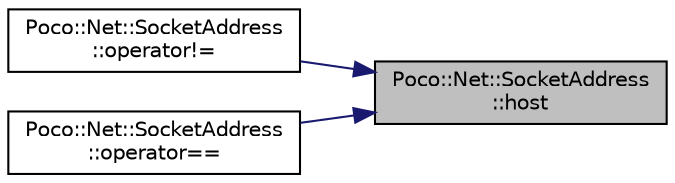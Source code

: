 digraph "Poco::Net::SocketAddress::host"
{
 // LATEX_PDF_SIZE
  edge [fontname="Helvetica",fontsize="10",labelfontname="Helvetica",labelfontsize="10"];
  node [fontname="Helvetica",fontsize="10",shape=record];
  rankdir="RL";
  Node1 [label="Poco::Net::SocketAddress\l::host",height=0.2,width=0.4,color="black", fillcolor="grey75", style="filled", fontcolor="black",tooltip="Assigns another SocketAddress."];
  Node1 -> Node2 [dir="back",color="midnightblue",fontsize="10",style="solid",fontname="Helvetica"];
  Node2 [label="Poco::Net::SocketAddress\l::operator!=",height=0.2,width=0.4,color="black", fillcolor="white", style="filled",URL="$classPoco_1_1Net_1_1SocketAddress.html#ae0ccdd69a4a0faba540218dfbbab4daa",tooltip=" "];
  Node1 -> Node3 [dir="back",color="midnightblue",fontsize="10",style="solid",fontname="Helvetica"];
  Node3 [label="Poco::Net::SocketAddress\l::operator==",height=0.2,width=0.4,color="black", fillcolor="white", style="filled",URL="$classPoco_1_1Net_1_1SocketAddress.html#ae86e223301d0ee3f17531ba5d1189d65",tooltip=" "];
}
